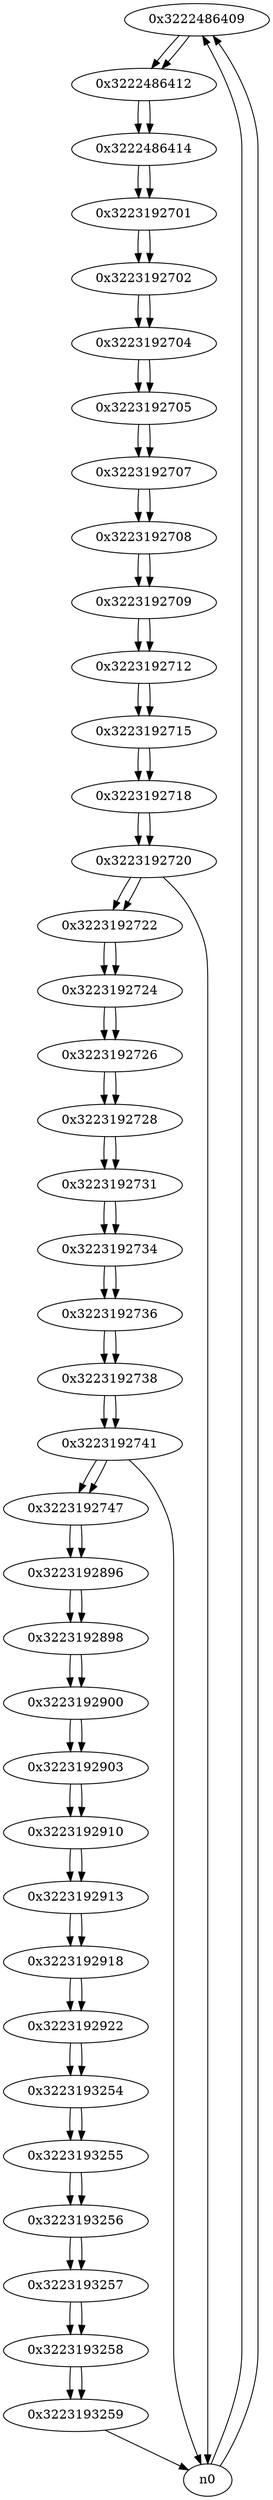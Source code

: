 digraph G{
/* nodes */
  n1 [label="0x3222486409"]
  n2 [label="0x3222486412"]
  n3 [label="0x3222486414"]
  n4 [label="0x3223192701"]
  n5 [label="0x3223192702"]
  n6 [label="0x3223192704"]
  n7 [label="0x3223192705"]
  n8 [label="0x3223192707"]
  n9 [label="0x3223192708"]
  n10 [label="0x3223192709"]
  n11 [label="0x3223192712"]
  n12 [label="0x3223192715"]
  n13 [label="0x3223192718"]
  n14 [label="0x3223192720"]
  n15 [label="0x3223192722"]
  n16 [label="0x3223192724"]
  n17 [label="0x3223192726"]
  n18 [label="0x3223192728"]
  n19 [label="0x3223192731"]
  n20 [label="0x3223192734"]
  n21 [label="0x3223192736"]
  n22 [label="0x3223192738"]
  n23 [label="0x3223192741"]
  n24 [label="0x3223192747"]
  n25 [label="0x3223192896"]
  n26 [label="0x3223192898"]
  n27 [label="0x3223192900"]
  n28 [label="0x3223192903"]
  n29 [label="0x3223192910"]
  n30 [label="0x3223192913"]
  n31 [label="0x3223192918"]
  n32 [label="0x3223192922"]
  n33 [label="0x3223193254"]
  n34 [label="0x3223193255"]
  n35 [label="0x3223193256"]
  n36 [label="0x3223193257"]
  n37 [label="0x3223193258"]
  n38 [label="0x3223193259"]
/* edges */
n1 -> n2;
n0 -> n1;
n0 -> n1;
n2 -> n3;
n1 -> n2;
n3 -> n4;
n2 -> n3;
n4 -> n5;
n3 -> n4;
n5 -> n6;
n4 -> n5;
n6 -> n7;
n5 -> n6;
n7 -> n8;
n6 -> n7;
n8 -> n9;
n7 -> n8;
n9 -> n10;
n8 -> n9;
n10 -> n11;
n9 -> n10;
n11 -> n12;
n10 -> n11;
n12 -> n13;
n11 -> n12;
n13 -> n14;
n12 -> n13;
n14 -> n15;
n14 -> n0;
n13 -> n14;
n15 -> n16;
n14 -> n15;
n16 -> n17;
n15 -> n16;
n17 -> n18;
n16 -> n17;
n18 -> n19;
n17 -> n18;
n19 -> n20;
n18 -> n19;
n20 -> n21;
n19 -> n20;
n21 -> n22;
n20 -> n21;
n22 -> n23;
n21 -> n22;
n23 -> n24;
n23 -> n0;
n22 -> n23;
n24 -> n25;
n23 -> n24;
n25 -> n26;
n24 -> n25;
n26 -> n27;
n25 -> n26;
n27 -> n28;
n26 -> n27;
n28 -> n29;
n27 -> n28;
n29 -> n30;
n28 -> n29;
n30 -> n31;
n29 -> n30;
n31 -> n32;
n30 -> n31;
n32 -> n33;
n31 -> n32;
n33 -> n34;
n32 -> n33;
n34 -> n35;
n33 -> n34;
n35 -> n36;
n34 -> n35;
n36 -> n37;
n35 -> n36;
n37 -> n38;
n36 -> n37;
n38 -> n0;
n37 -> n38;
}
